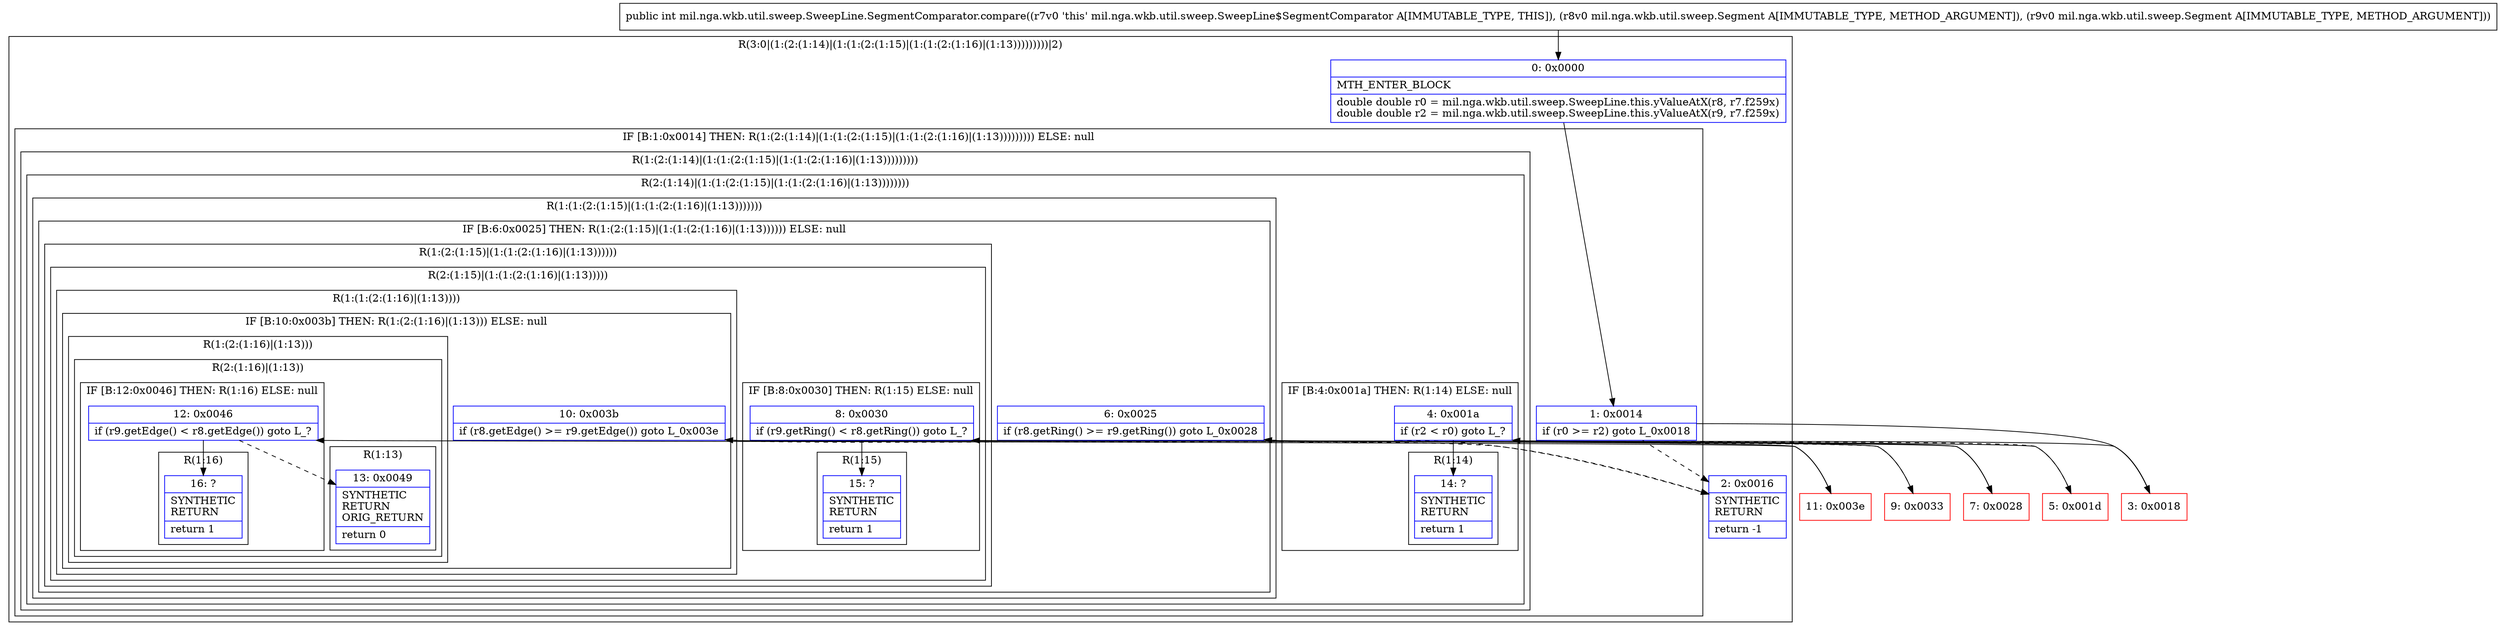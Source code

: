 digraph "CFG formil.nga.wkb.util.sweep.SweepLine.SegmentComparator.compare(Lmil\/nga\/wkb\/util\/sweep\/Segment;Lmil\/nga\/wkb\/util\/sweep\/Segment;)I" {
subgraph cluster_Region_1201400481 {
label = "R(3:0|(1:(2:(1:14)|(1:(1:(2:(1:15)|(1:(1:(2:(1:16)|(1:13)))))))))|2)";
node [shape=record,color=blue];
Node_0 [shape=record,label="{0\:\ 0x0000|MTH_ENTER_BLOCK\l|double double r0 = mil.nga.wkb.util.sweep.SweepLine.this.yValueAtX(r8, r7.f259x)\ldouble double r2 = mil.nga.wkb.util.sweep.SweepLine.this.yValueAtX(r9, r7.f259x)\l}"];
subgraph cluster_IfRegion_1874809488 {
label = "IF [B:1:0x0014] THEN: R(1:(2:(1:14)|(1:(1:(2:(1:15)|(1:(1:(2:(1:16)|(1:13))))))))) ELSE: null";
node [shape=record,color=blue];
Node_1 [shape=record,label="{1\:\ 0x0014|if (r0 \>= r2) goto L_0x0018\l}"];
subgraph cluster_Region_1854807549 {
label = "R(1:(2:(1:14)|(1:(1:(2:(1:15)|(1:(1:(2:(1:16)|(1:13)))))))))";
node [shape=record,color=blue];
subgraph cluster_Region_394423225 {
label = "R(2:(1:14)|(1:(1:(2:(1:15)|(1:(1:(2:(1:16)|(1:13))))))))";
node [shape=record,color=blue];
subgraph cluster_IfRegion_514823314 {
label = "IF [B:4:0x001a] THEN: R(1:14) ELSE: null";
node [shape=record,color=blue];
Node_4 [shape=record,label="{4\:\ 0x001a|if (r2 \< r0) goto L_?\l}"];
subgraph cluster_Region_735702336 {
label = "R(1:14)";
node [shape=record,color=blue];
Node_14 [shape=record,label="{14\:\ ?|SYNTHETIC\lRETURN\l|return 1\l}"];
}
}
subgraph cluster_Region_1261293458 {
label = "R(1:(1:(2:(1:15)|(1:(1:(2:(1:16)|(1:13)))))))";
node [shape=record,color=blue];
subgraph cluster_IfRegion_1439843071 {
label = "IF [B:6:0x0025] THEN: R(1:(2:(1:15)|(1:(1:(2:(1:16)|(1:13)))))) ELSE: null";
node [shape=record,color=blue];
Node_6 [shape=record,label="{6\:\ 0x0025|if (r8.getRing() \>= r9.getRing()) goto L_0x0028\l}"];
subgraph cluster_Region_1367946335 {
label = "R(1:(2:(1:15)|(1:(1:(2:(1:16)|(1:13))))))";
node [shape=record,color=blue];
subgraph cluster_Region_903770307 {
label = "R(2:(1:15)|(1:(1:(2:(1:16)|(1:13)))))";
node [shape=record,color=blue];
subgraph cluster_IfRegion_271218869 {
label = "IF [B:8:0x0030] THEN: R(1:15) ELSE: null";
node [shape=record,color=blue];
Node_8 [shape=record,label="{8\:\ 0x0030|if (r9.getRing() \< r8.getRing()) goto L_?\l}"];
subgraph cluster_Region_1462244853 {
label = "R(1:15)";
node [shape=record,color=blue];
Node_15 [shape=record,label="{15\:\ ?|SYNTHETIC\lRETURN\l|return 1\l}"];
}
}
subgraph cluster_Region_1335621763 {
label = "R(1:(1:(2:(1:16)|(1:13))))";
node [shape=record,color=blue];
subgraph cluster_IfRegion_151376347 {
label = "IF [B:10:0x003b] THEN: R(1:(2:(1:16)|(1:13))) ELSE: null";
node [shape=record,color=blue];
Node_10 [shape=record,label="{10\:\ 0x003b|if (r8.getEdge() \>= r9.getEdge()) goto L_0x003e\l}"];
subgraph cluster_Region_1244262302 {
label = "R(1:(2:(1:16)|(1:13)))";
node [shape=record,color=blue];
subgraph cluster_Region_1572457619 {
label = "R(2:(1:16)|(1:13))";
node [shape=record,color=blue];
subgraph cluster_IfRegion_1307994183 {
label = "IF [B:12:0x0046] THEN: R(1:16) ELSE: null";
node [shape=record,color=blue];
Node_12 [shape=record,label="{12\:\ 0x0046|if (r9.getEdge() \< r8.getEdge()) goto L_?\l}"];
subgraph cluster_Region_1784345387 {
label = "R(1:16)";
node [shape=record,color=blue];
Node_16 [shape=record,label="{16\:\ ?|SYNTHETIC\lRETURN\l|return 1\l}"];
}
}
subgraph cluster_Region_1871357153 {
label = "R(1:13)";
node [shape=record,color=blue];
Node_13 [shape=record,label="{13\:\ 0x0049|SYNTHETIC\lRETURN\lORIG_RETURN\l|return 0\l}"];
}
}
}
}
}
}
}
}
}
}
}
}
Node_2 [shape=record,label="{2\:\ 0x0016|SYNTHETIC\lRETURN\l|return \-1\l}"];
}
Node_3 [shape=record,color=red,label="{3\:\ 0x0018}"];
Node_5 [shape=record,color=red,label="{5\:\ 0x001d}"];
Node_7 [shape=record,color=red,label="{7\:\ 0x0028}"];
Node_9 [shape=record,color=red,label="{9\:\ 0x0033}"];
Node_11 [shape=record,color=red,label="{11\:\ 0x003e}"];
MethodNode[shape=record,label="{public int mil.nga.wkb.util.sweep.SweepLine.SegmentComparator.compare((r7v0 'this' mil.nga.wkb.util.sweep.SweepLine$SegmentComparator A[IMMUTABLE_TYPE, THIS]), (r8v0 mil.nga.wkb.util.sweep.Segment A[IMMUTABLE_TYPE, METHOD_ARGUMENT]), (r9v0 mil.nga.wkb.util.sweep.Segment A[IMMUTABLE_TYPE, METHOD_ARGUMENT])) }"];
MethodNode -> Node_0;
Node_0 -> Node_1;
Node_1 -> Node_2[style=dashed];
Node_1 -> Node_3;
Node_4 -> Node_5[style=dashed];
Node_4 -> Node_14;
Node_6 -> Node_7;
Node_6 -> Node_2[style=dashed];
Node_8 -> Node_9[style=dashed];
Node_8 -> Node_15;
Node_10 -> Node_11;
Node_10 -> Node_2[style=dashed];
Node_12 -> Node_13[style=dashed];
Node_12 -> Node_16;
Node_3 -> Node_4;
Node_5 -> Node_6;
Node_7 -> Node_8;
Node_9 -> Node_10;
Node_11 -> Node_12;
}

